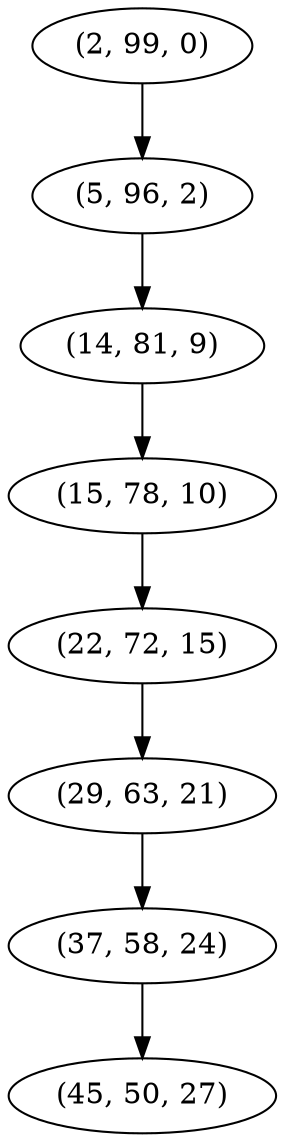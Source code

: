 digraph tree {
    "(2, 99, 0)";
    "(5, 96, 2)";
    "(14, 81, 9)";
    "(15, 78, 10)";
    "(22, 72, 15)";
    "(29, 63, 21)";
    "(37, 58, 24)";
    "(45, 50, 27)";
    "(2, 99, 0)" -> "(5, 96, 2)";
    "(5, 96, 2)" -> "(14, 81, 9)";
    "(14, 81, 9)" -> "(15, 78, 10)";
    "(15, 78, 10)" -> "(22, 72, 15)";
    "(22, 72, 15)" -> "(29, 63, 21)";
    "(29, 63, 21)" -> "(37, 58, 24)";
    "(37, 58, 24)" -> "(45, 50, 27)";
}
